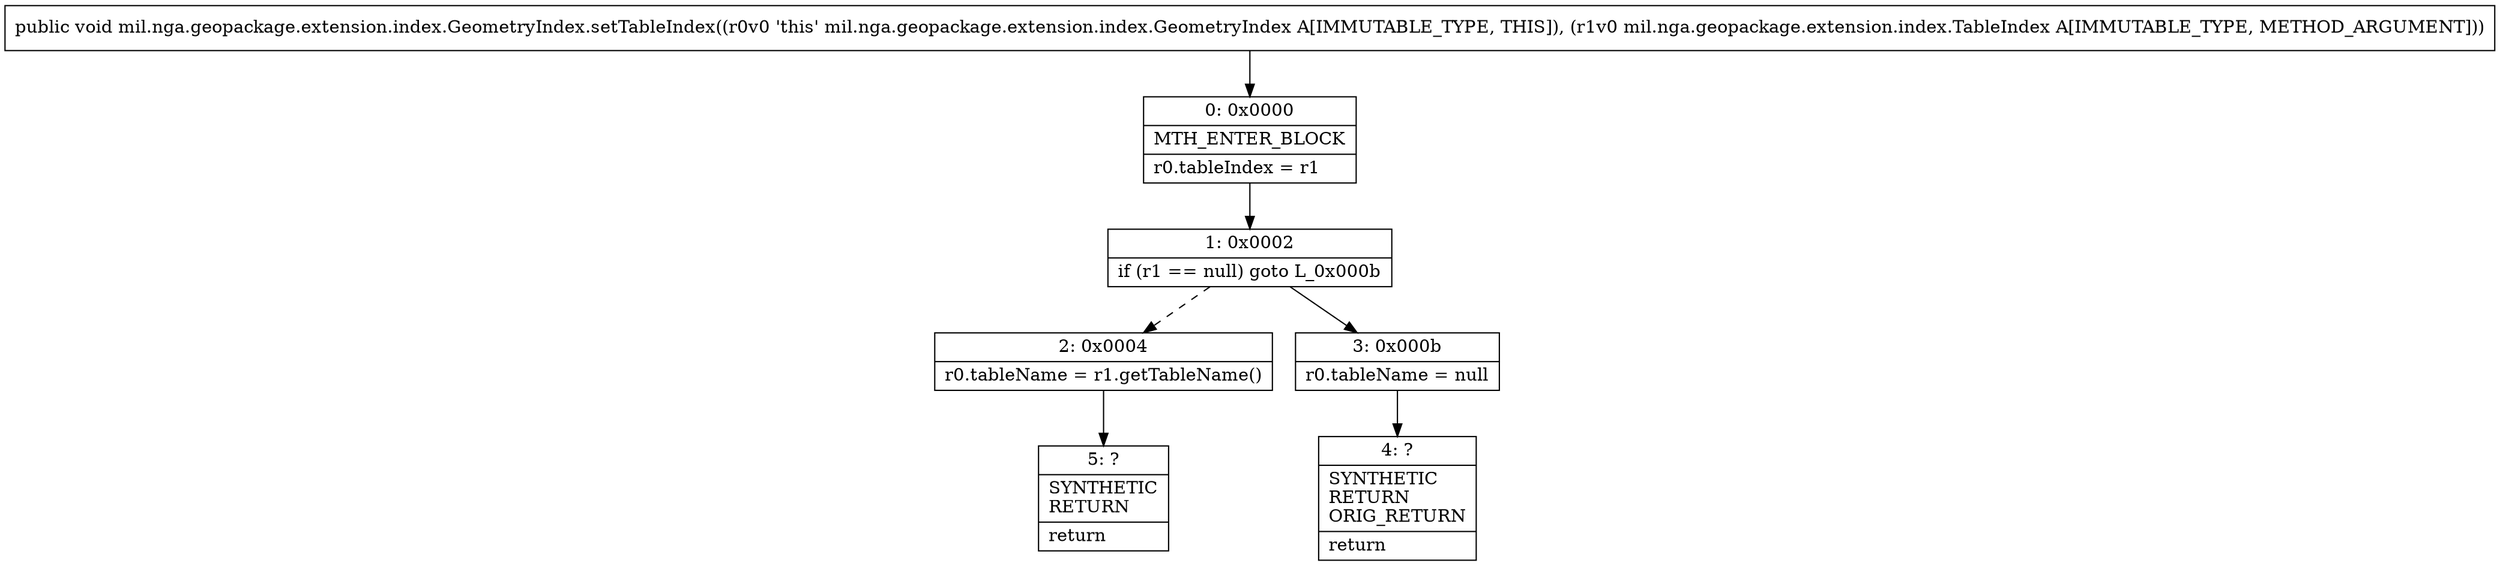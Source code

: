 digraph "CFG formil.nga.geopackage.extension.index.GeometryIndex.setTableIndex(Lmil\/nga\/geopackage\/extension\/index\/TableIndex;)V" {
Node_0 [shape=record,label="{0\:\ 0x0000|MTH_ENTER_BLOCK\l|r0.tableIndex = r1\l}"];
Node_1 [shape=record,label="{1\:\ 0x0002|if (r1 == null) goto L_0x000b\l}"];
Node_2 [shape=record,label="{2\:\ 0x0004|r0.tableName = r1.getTableName()\l}"];
Node_3 [shape=record,label="{3\:\ 0x000b|r0.tableName = null\l}"];
Node_4 [shape=record,label="{4\:\ ?|SYNTHETIC\lRETURN\lORIG_RETURN\l|return\l}"];
Node_5 [shape=record,label="{5\:\ ?|SYNTHETIC\lRETURN\l|return\l}"];
MethodNode[shape=record,label="{public void mil.nga.geopackage.extension.index.GeometryIndex.setTableIndex((r0v0 'this' mil.nga.geopackage.extension.index.GeometryIndex A[IMMUTABLE_TYPE, THIS]), (r1v0 mil.nga.geopackage.extension.index.TableIndex A[IMMUTABLE_TYPE, METHOD_ARGUMENT])) }"];
MethodNode -> Node_0;
Node_0 -> Node_1;
Node_1 -> Node_2[style=dashed];
Node_1 -> Node_3;
Node_2 -> Node_5;
Node_3 -> Node_4;
}

